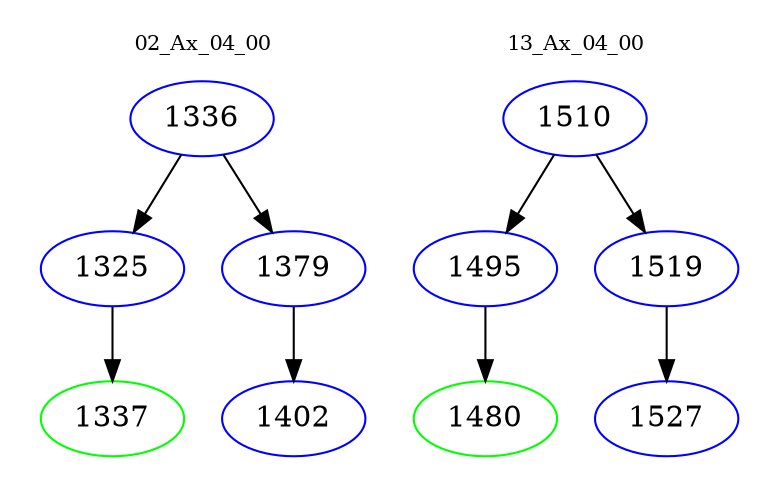 digraph{
subgraph cluster_0 {
color = white
label = "02_Ax_04_00";
fontsize=10;
T0_1336 [label="1336", color="blue"]
T0_1336 -> T0_1325 [color="black"]
T0_1325 [label="1325", color="blue"]
T0_1325 -> T0_1337 [color="black"]
T0_1337 [label="1337", color="green"]
T0_1336 -> T0_1379 [color="black"]
T0_1379 [label="1379", color="blue"]
T0_1379 -> T0_1402 [color="black"]
T0_1402 [label="1402", color="blue"]
}
subgraph cluster_1 {
color = white
label = "13_Ax_04_00";
fontsize=10;
T1_1510 [label="1510", color="blue"]
T1_1510 -> T1_1495 [color="black"]
T1_1495 [label="1495", color="blue"]
T1_1495 -> T1_1480 [color="black"]
T1_1480 [label="1480", color="green"]
T1_1510 -> T1_1519 [color="black"]
T1_1519 [label="1519", color="blue"]
T1_1519 -> T1_1527 [color="black"]
T1_1527 [label="1527", color="blue"]
}
}
